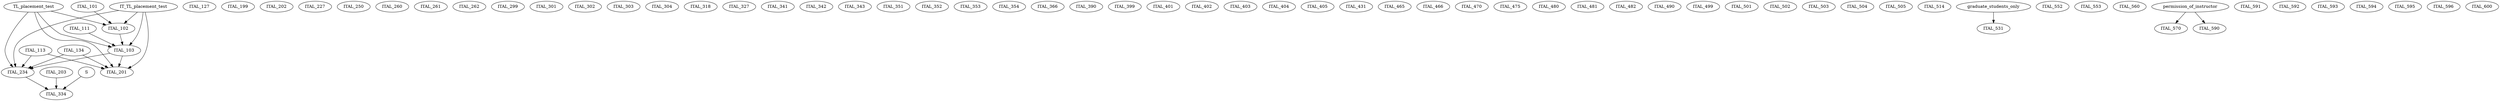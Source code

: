 digraph G {
    ITAL_101;
    edge [color=black];
    ITAL_101 -> ITAL_102;
    IT_TL_placement_test -> ITAL_102;
    TL_placement_test -> ITAL_102;
    edge [color=black];
    ITAL_102 -> ITAL_103;
    ITAL_111 -> ITAL_103;
    IT_TL_placement_test -> ITAL_103;
    TL_placement_test -> ITAL_103;
    ITAL_111;
    ITAL_127;
    ITAL_134;
    ITAL_199;
    edge [color=black];
    ITAL_103 -> ITAL_201;
    ITAL_113 -> ITAL_201;
    ITAL_134 -> ITAL_201;
    IT_TL_placement_test -> ITAL_201;
    TL_placement_test -> ITAL_201;
    ITAL_202;
    ITAL_203;
    ITAL_227;
    edge [color=black];
    ITAL_103 -> ITAL_234;
    ITAL_113 -> ITAL_234;
    ITAL_134 -> ITAL_234;
    IT_TL_placement_test -> ITAL_234;
    TL_placement_test -> ITAL_234;
    ITAL_250;
    ITAL_260;
    ITAL_261;
    ITAL_262;
    ITAL_299;
    ITAL_301;
    ITAL_302;
    ITAL_303;
    ITAL_304;
    ITAL_318;
    ITAL_327;
    edge [color=black];
    ITAL_203 -> ITAL_334;
    ITAL_234 -> ITAL_334;
    S -> ITAL_334;
    ITAL_341;
    ITAL_342;
    ITAL_343;
    ITAL_351;
    ITAL_352;
    ITAL_353;
    ITAL_354;
    ITAL_366;
    ITAL_390;
    ITAL_399;
    ITAL_401;
    ITAL_402;
    ITAL_403;
    ITAL_404;
    ITAL_405;
    ITAL_431;
    ITAL_465;
    ITAL_466;
    ITAL_470;
    ITAL_475;
    ITAL_480;
    ITAL_481;
    ITAL_482;
    ITAL_490;
    ITAL_499;
    ITAL_501;
    ITAL_502;
    ITAL_503;
    ITAL_504;
    ITAL_505;
    ITAL_514;
    edge [color=black];
    graduate_students_only -> ITAL_531;
    ITAL_552;
    ITAL_553;
    ITAL_560;
    edge [color=black];
    permission_of_instructor -> ITAL_570;
    edge [color=black];
    permission_of_instructor -> ITAL_590;
    ITAL_591;
    ITAL_592;
    ITAL_593;
    ITAL_594;
    ITAL_595;
    ITAL_596;
    ITAL_600;
}
